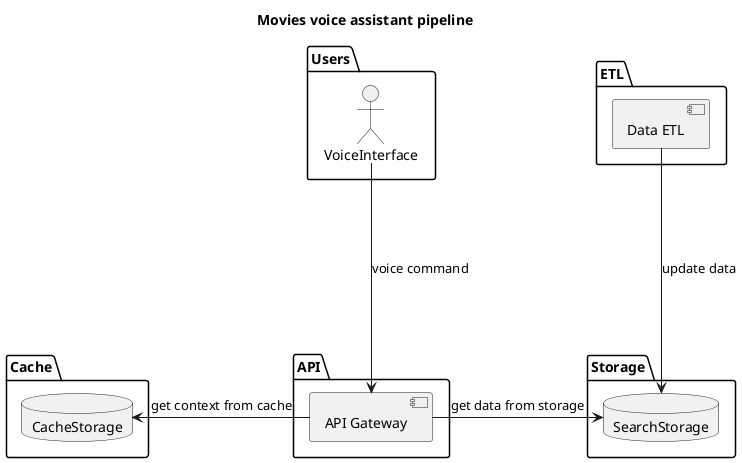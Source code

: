 @startuml

title
<b>Movies voice assistant pipeline</b>
end title

package Users {
    actor VoiceInterface

}

package ETL {
    [Data ETL]
}

package API {
    [API Gateway]
}

package Storage {
   database SearchStorage
}

package Cache {
    database CacheStorage
}

VoiceInterface --down--> [API Gateway] : voice command

[API Gateway] -left-> CacheStorage : get context from cache

[API Gateway] -right-> SearchStorage : get data from storage

[Data ETL] --down--> SearchStorage : update data

@enduml